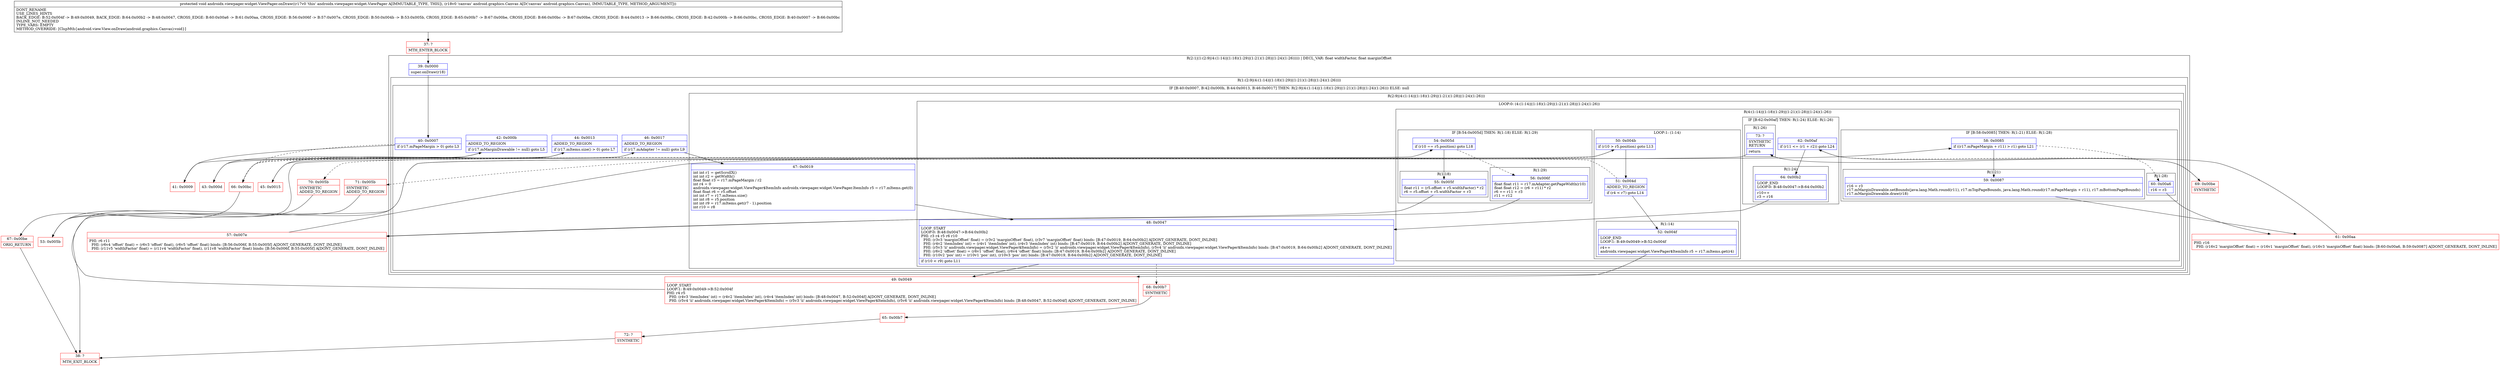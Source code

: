 digraph "CFG forandroidx.viewpager.widget.ViewPager.onDraw(Landroid\/graphics\/Canvas;)V" {
subgraph cluster_Region_1334211734 {
label = "R(2:1|(1:(2:9|(4:(1:14)|(1:18)(1:29)|(1:21)(1:28)|(1:24)(1:26))))) | DECL_VAR: float widthFactor, float marginOffset\l";
node [shape=record,color=blue];
Node_39 [shape=record,label="{39\:\ 0x0000|super.onDraw(r18)\l}"];
subgraph cluster_Region_922845911 {
label = "R(1:(2:9|(4:(1:14)|(1:18)(1:29)|(1:21)(1:28)|(1:24)(1:26))))";
node [shape=record,color=blue];
subgraph cluster_IfRegion_1948559607 {
label = "IF [B:40:0x0007, B:42:0x000b, B:44:0x0013, B:46:0x0017] THEN: R(2:9|(4:(1:14)|(1:18)(1:29)|(1:21)(1:28)|(1:24)(1:26))) ELSE: null";
node [shape=record,color=blue];
Node_40 [shape=record,label="{40\:\ 0x0007|if (r17.mPageMargin \> 0) goto L3\l}"];
Node_42 [shape=record,label="{42\:\ 0x000b|ADDED_TO_REGION\l|if (r17.mMarginDrawable != null) goto L5\l}"];
Node_44 [shape=record,label="{44\:\ 0x0013|ADDED_TO_REGION\l|if (r17.mItems.size() \> 0) goto L7\l}"];
Node_46 [shape=record,label="{46\:\ 0x0017|ADDED_TO_REGION\l|if (r17.mAdapter != null) goto L9\l}"];
subgraph cluster_Region_646772920 {
label = "R(2:9|(4:(1:14)|(1:18)(1:29)|(1:21)(1:28)|(1:24)(1:26)))";
node [shape=record,color=blue];
Node_47 [shape=record,label="{47\:\ 0x0019|int int r1 = getScrollX()\lint int r2 = getWidth()\lfloat float r3 = r17.mPageMargin \/ r2\lint r4 = 0\landroidx.viewpager.widget.ViewPager$ItemInfo androidx.viewpager.widget.ViewPager.ItemInfo r5 = r17.mItems.get(0)\lfloat float r6 = r5.offset\lint int r7 = r17.mItems.size()\lint int r8 = r5.position\lint int r9 = r17.mItems.get(r7 \- 1).position\lint r10 = r8\l}"];
subgraph cluster_LoopRegion_638659992 {
label = "LOOP:0: (4:(1:14)|(1:18)(1:29)|(1:21)(1:28)|(1:24)(1:26))";
node [shape=record,color=blue];
Node_48 [shape=record,label="{48\:\ 0x0047|LOOP_START\lLOOP:0: B:48:0x0047\-\>B:64:0x00b2\lPHI: r3 r4 r5 r6 r10 \l  PHI: (r3v3 'marginOffset' float) = (r3v2 'marginOffset' float), (r3v7 'marginOffset' float) binds: [B:47:0x0019, B:64:0x00b2] A[DONT_GENERATE, DONT_INLINE]\l  PHI: (r4v2 'itemIndex' int) = (r4v1 'itemIndex' int), (r4v3 'itemIndex' int) binds: [B:47:0x0019, B:64:0x00b2] A[DONT_GENERATE, DONT_INLINE]\l  PHI: (r5v3 'ii' androidx.viewpager.widget.ViewPager$ItemInfo) = (r5v2 'ii' androidx.viewpager.widget.ViewPager$ItemInfo), (r5v4 'ii' androidx.viewpager.widget.ViewPager$ItemInfo) binds: [B:47:0x0019, B:64:0x00b2] A[DONT_GENERATE, DONT_INLINE]\l  PHI: (r6v2 'offset' float) = (r6v1 'offset' float), (r6v4 'offset' float) binds: [B:47:0x0019, B:64:0x00b2] A[DONT_GENERATE, DONT_INLINE]\l  PHI: (r10v2 'pos' int) = (r10v1 'pos' int), (r10v3 'pos' int) binds: [B:47:0x0019, B:64:0x00b2] A[DONT_GENERATE, DONT_INLINE]\l|if (r10 \< r9) goto L11\l}"];
subgraph cluster_Region_1354569278 {
label = "R(4:(1:14)|(1:18)(1:29)|(1:21)(1:28)|(1:24)(1:26))";
node [shape=record,color=blue];
subgraph cluster_LoopRegion_815804482 {
label = "LOOP:1: (1:14)";
node [shape=record,color=blue];
Node_50 [shape=record,label="{50\:\ 0x004b|if (r10 \> r5.position) goto L13\l}"];
Node_51 [shape=record,label="{51\:\ 0x004d|ADDED_TO_REGION\l|if (r4 \< r7) goto L14\l}"];
subgraph cluster_Region_2081105382 {
label = "R(1:14)";
node [shape=record,color=blue];
Node_52 [shape=record,label="{52\:\ 0x004f|LOOP_END\lLOOP:1: B:49:0x0049\-\>B:52:0x004f\l|r4++\landroidx.viewpager.widget.ViewPager$ItemInfo r5 = r17.mItems.get(r4)\l}"];
}
}
subgraph cluster_IfRegion_893555203 {
label = "IF [B:54:0x005d] THEN: R(1:18) ELSE: R(1:29)";
node [shape=record,color=blue];
Node_54 [shape=record,label="{54\:\ 0x005d|if (r10 == r5.position) goto L18\l}"];
subgraph cluster_Region_1917407371 {
label = "R(1:18)";
node [shape=record,color=blue];
Node_55 [shape=record,label="{55\:\ 0x005f|float r11 = (r5.offset + r5.widthFactor) * r2\lr6 = r5.offset + r5.widthFactor + r3\l}"];
}
subgraph cluster_Region_868298562 {
label = "R(1:29)";
node [shape=record,color=blue];
Node_56 [shape=record,label="{56\:\ 0x006f|float float r11 = r17.mAdapter.getPageWidth(r10)\lfloat float r12 = (r6 + r11) * r2\lr6 += r11 + r3\lr11 = r12\l}"];
}
}
subgraph cluster_IfRegion_1250630328 {
label = "IF [B:58:0x0085] THEN: R(1:21) ELSE: R(1:28)";
node [shape=record,color=blue];
Node_58 [shape=record,label="{58\:\ 0x0085|if ((r17.mPageMargin + r11) \> r1) goto L21\l}"];
subgraph cluster_Region_2130666246 {
label = "R(1:21)";
node [shape=record,color=blue];
Node_59 [shape=record,label="{59\:\ 0x0087|r16 = r3\lr17.mMarginDrawable.setBounds(java.lang.Math.round(r11), r17.mTopPageBounds, java.lang.Math.round(r17.mPageMargin + r11), r17.mBottomPageBounds)\lr17.mMarginDrawable.draw(r18)\l}"];
}
subgraph cluster_Region_1175107930 {
label = "R(1:28)";
node [shape=record,color=blue];
Node_60 [shape=record,label="{60\:\ 0x00a6|r16 = r3\l}"];
}
}
subgraph cluster_IfRegion_1376888712 {
label = "IF [B:62:0x00af] THEN: R(1:24) ELSE: R(1:26)";
node [shape=record,color=blue];
Node_62 [shape=record,label="{62\:\ 0x00af|if (r11 \<= (r1 + r2)) goto L24\l}"];
subgraph cluster_Region_562937176 {
label = "R(1:24)";
node [shape=record,color=blue];
Node_64 [shape=record,label="{64\:\ 0x00b2|LOOP_END\lLOOP:0: B:48:0x0047\-\>B:64:0x00b2\l|r10++\lr3 = r16\l}"];
}
subgraph cluster_Region_744749691 {
label = "R(1:26)";
node [shape=record,color=blue];
Node_73 [shape=record,label="{73\:\ ?|SYNTHETIC\lRETURN\l|return\l}"];
}
}
}
}
}
}
}
}
Node_37 [shape=record,color=red,label="{37\:\ ?|MTH_ENTER_BLOCK\l}"];
Node_41 [shape=record,color=red,label="{41\:\ 0x0009}"];
Node_43 [shape=record,color=red,label="{43\:\ 0x000d}"];
Node_45 [shape=record,color=red,label="{45\:\ 0x0015}"];
Node_49 [shape=record,color=red,label="{49\:\ 0x0049|LOOP_START\lLOOP:1: B:49:0x0049\-\>B:52:0x004f\lPHI: r4 r5 \l  PHI: (r4v3 'itemIndex' int) = (r4v2 'itemIndex' int), (r4v4 'itemIndex' int) binds: [B:48:0x0047, B:52:0x004f] A[DONT_GENERATE, DONT_INLINE]\l  PHI: (r5v4 'ii' androidx.viewpager.widget.ViewPager$ItemInfo) = (r5v3 'ii' androidx.viewpager.widget.ViewPager$ItemInfo), (r5v6 'ii' androidx.viewpager.widget.ViewPager$ItemInfo) binds: [B:48:0x0047, B:52:0x004f] A[DONT_GENERATE, DONT_INLINE]\l}"];
Node_71 [shape=record,color=red,label="{71\:\ 0x005b|SYNTHETIC\lADDED_TO_REGION\l}"];
Node_53 [shape=record,color=red,label="{53\:\ 0x005b}"];
Node_57 [shape=record,color=red,label="{57\:\ 0x007e|PHI: r6 r11 \l  PHI: (r6v4 'offset' float) = (r6v3 'offset' float), (r6v5 'offset' float) binds: [B:56:0x006f, B:55:0x005f] A[DONT_GENERATE, DONT_INLINE]\l  PHI: (r11v5 'widthFactor' float) = (r11v4 'widthFactor' float), (r11v8 'widthFactor' float) binds: [B:56:0x006f, B:55:0x005f] A[DONT_GENERATE, DONT_INLINE]\l}"];
Node_61 [shape=record,color=red,label="{61\:\ 0x00aa|PHI: r16 \l  PHI: (r16v2 'marginOffset' float) = (r16v1 'marginOffset' float), (r16v3 'marginOffset' float) binds: [B:60:0x00a6, B:59:0x0087] A[DONT_GENERATE, DONT_INLINE]\l}"];
Node_69 [shape=record,color=red,label="{69\:\ 0x00be|SYNTHETIC\l}"];
Node_38 [shape=record,color=red,label="{38\:\ ?|MTH_EXIT_BLOCK\l}"];
Node_70 [shape=record,color=red,label="{70\:\ 0x005b|SYNTHETIC\lADDED_TO_REGION\l}"];
Node_68 [shape=record,color=red,label="{68\:\ 0x00b7|SYNTHETIC\l}"];
Node_65 [shape=record,color=red,label="{65\:\ 0x00b7}"];
Node_72 [shape=record,color=red,label="{72\:\ ?|SYNTHETIC\l}"];
Node_66 [shape=record,color=red,label="{66\:\ 0x00bc}"];
Node_67 [shape=record,color=red,label="{67\:\ 0x00be|ORIG_RETURN\l}"];
MethodNode[shape=record,label="{protected void androidx.viewpager.widget.ViewPager.onDraw((r17v0 'this' androidx.viewpager.widget.ViewPager A[IMMUTABLE_TYPE, THIS]), (r18v0 'canvas' android.graphics.Canvas A[D('canvas' android.graphics.Canvas), IMMUTABLE_TYPE, METHOD_ARGUMENT]))  | DONT_RENAME\lUSE_LINES_HINTS\lBACK_EDGE: B:52:0x004f \-\> B:49:0x0049, BACK_EDGE: B:64:0x00b2 \-\> B:48:0x0047, CROSS_EDGE: B:60:0x00a6 \-\> B:61:0x00aa, CROSS_EDGE: B:56:0x006f \-\> B:57:0x007e, CROSS_EDGE: B:50:0x004b \-\> B:53:0x005b, CROSS_EDGE: B:65:0x00b7 \-\> B:67:0x00be, CROSS_EDGE: B:66:0x00bc \-\> B:67:0x00be, CROSS_EDGE: B:44:0x0013 \-\> B:66:0x00bc, CROSS_EDGE: B:42:0x000b \-\> B:66:0x00bc, CROSS_EDGE: B:40:0x0007 \-\> B:66:0x00bc\lINLINE_NOT_NEEDED\lTYPE_VARS: EMPTY\lMETHOD_OVERRIDE: [ClspMth\{android.view.View.onDraw(android.graphics.Canvas):void\}]\l}"];
MethodNode -> Node_37;Node_39 -> Node_40;
Node_40 -> Node_41;
Node_40 -> Node_66[style=dashed];
Node_42 -> Node_43;
Node_42 -> Node_66[style=dashed];
Node_44 -> Node_45;
Node_44 -> Node_66[style=dashed];
Node_46 -> Node_47;
Node_46 -> Node_66[style=dashed];
Node_47 -> Node_48;
Node_48 -> Node_49;
Node_48 -> Node_68[style=dashed];
Node_50 -> Node_51;
Node_50 -> Node_70[style=dashed];
Node_51 -> Node_52;
Node_51 -> Node_71[style=dashed];
Node_52 -> Node_49;
Node_54 -> Node_55;
Node_54 -> Node_56[style=dashed];
Node_55 -> Node_57;
Node_56 -> Node_57;
Node_58 -> Node_59;
Node_58 -> Node_60[style=dashed];
Node_59 -> Node_61;
Node_60 -> Node_61;
Node_62 -> Node_64;
Node_62 -> Node_69[style=dashed];
Node_64 -> Node_48;
Node_73 -> Node_38;
Node_37 -> Node_39;
Node_41 -> Node_42;
Node_43 -> Node_44;
Node_45 -> Node_46;
Node_49 -> Node_50;
Node_71 -> Node_53;
Node_53 -> Node_54;
Node_57 -> Node_58;
Node_61 -> Node_62;
Node_69 -> Node_73;
Node_70 -> Node_53;
Node_68 -> Node_65;
Node_65 -> Node_72;
Node_72 -> Node_38;
Node_66 -> Node_67;
Node_67 -> Node_38;
}

